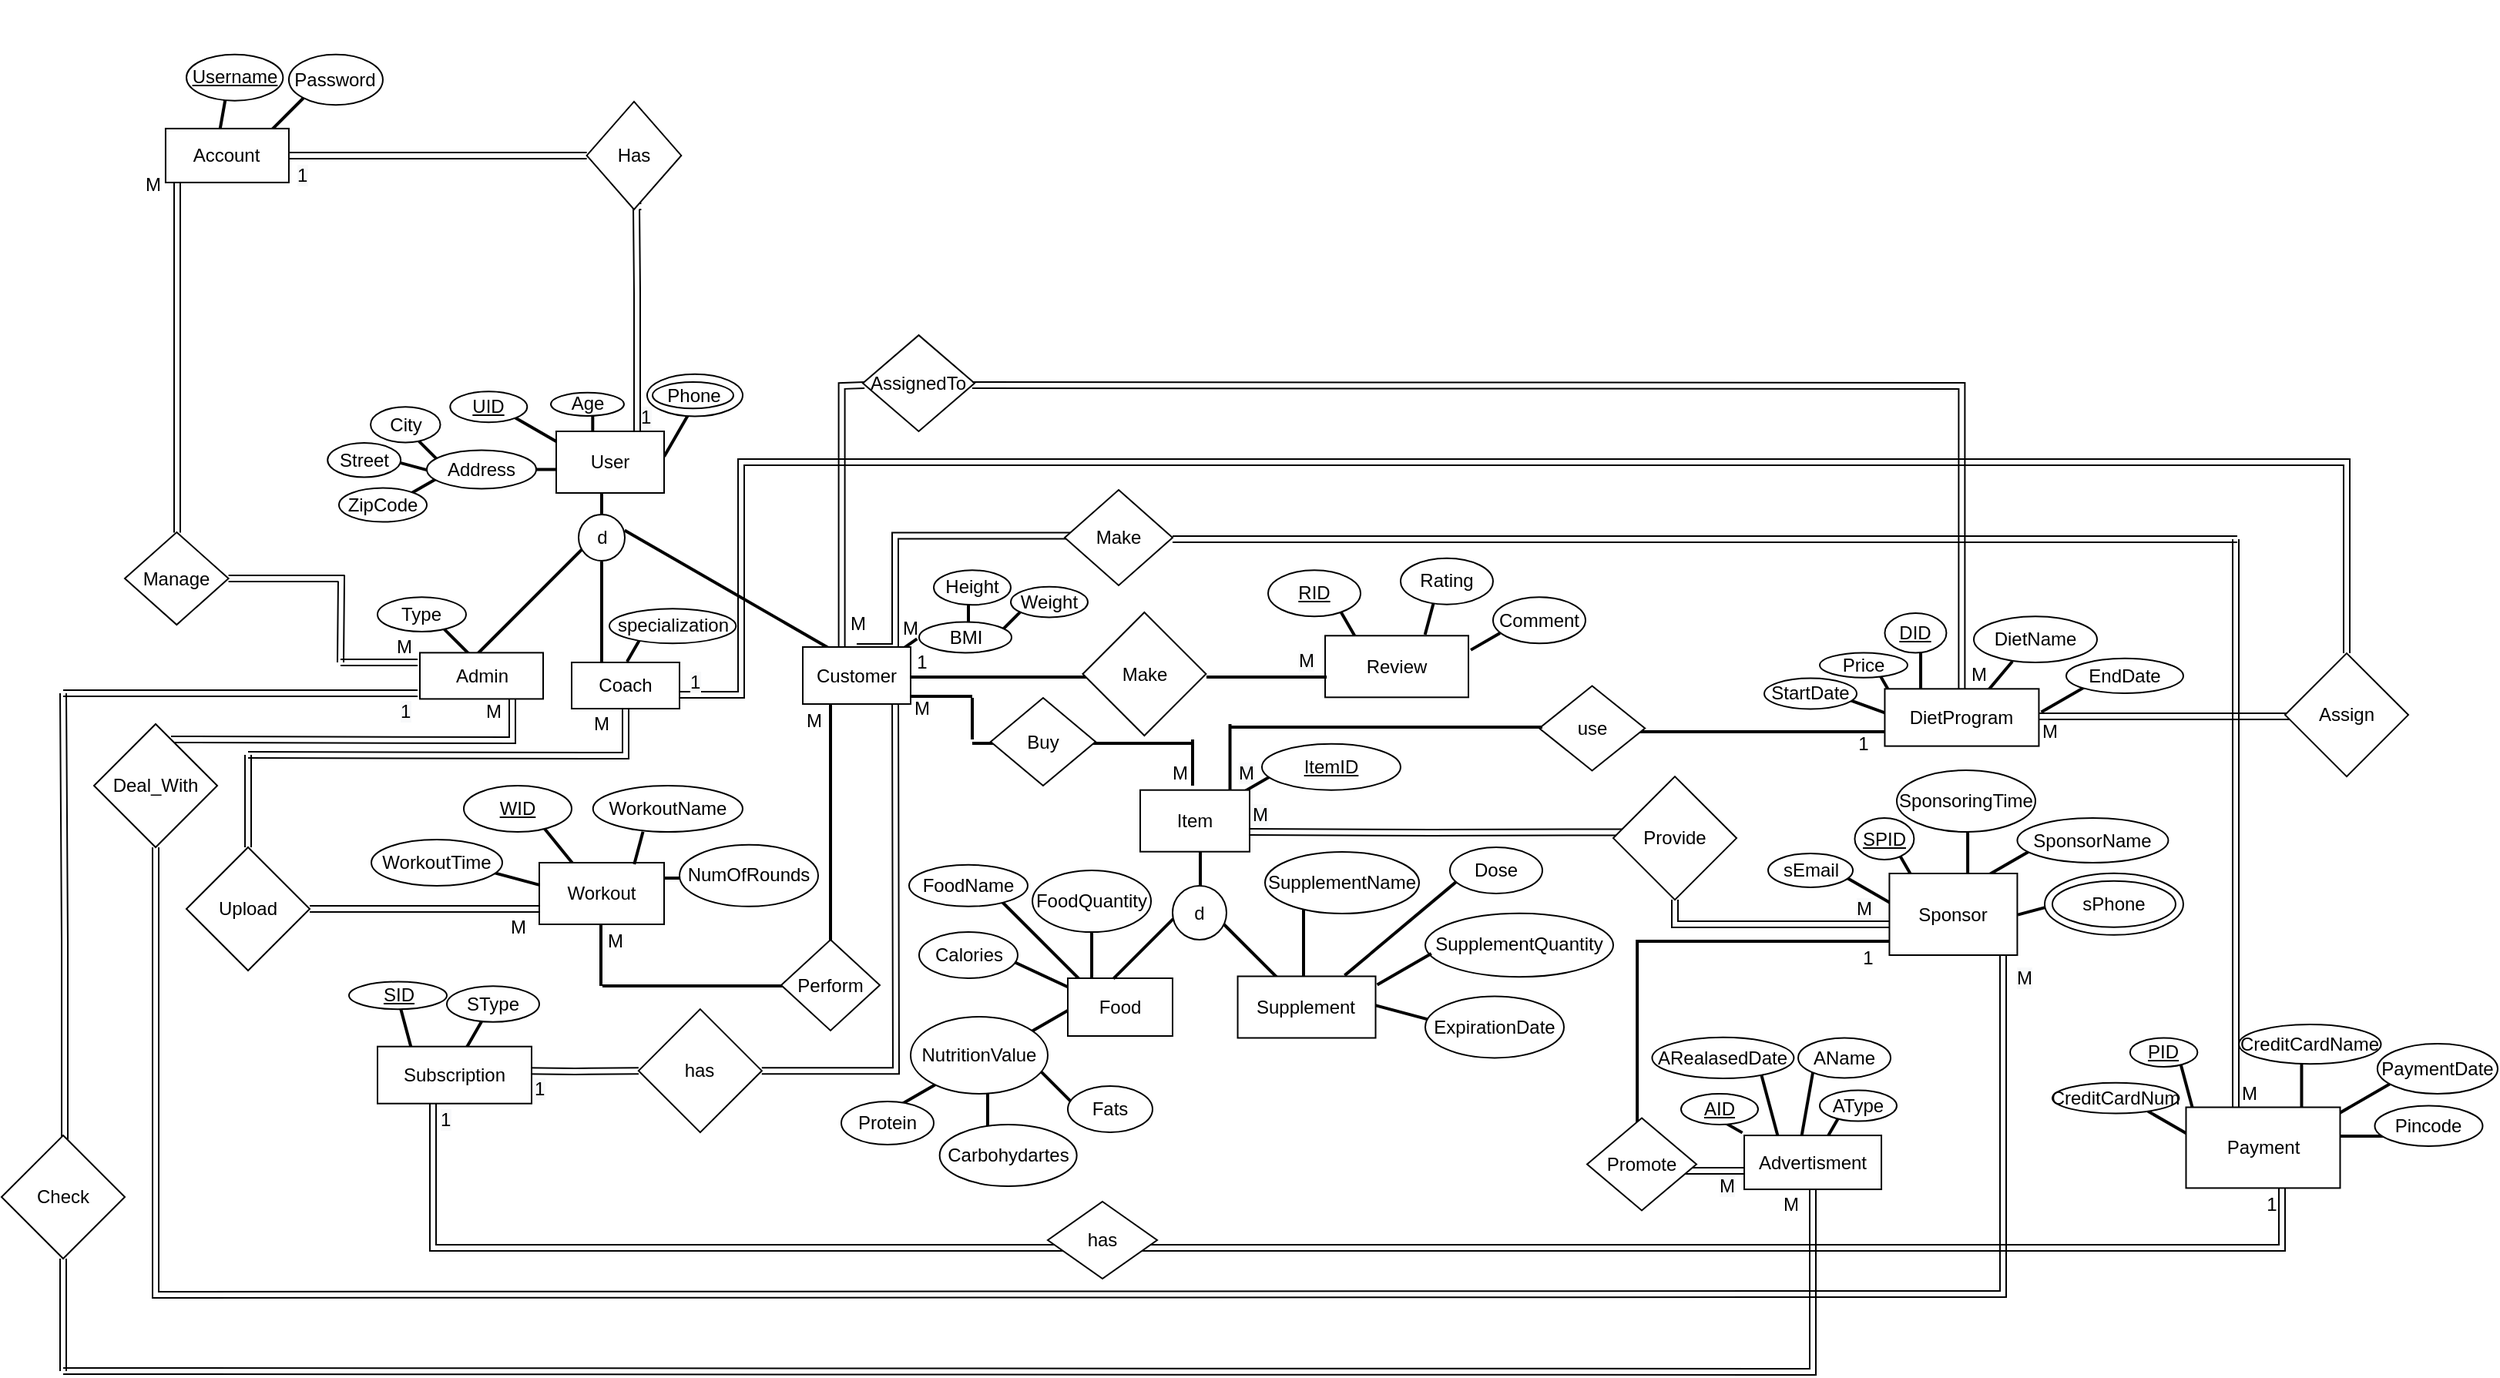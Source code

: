 <mxfile version="15.8.7" type="device"><diagram id="HHH1nXAlJy0EqL9_QW0O" name="Page-1"><mxGraphModel dx="1888" dy="1749" grid="1" gridSize="10" guides="1" tooltips="1" connect="1" arrows="1" fold="1" page="1" pageScale="1" pageWidth="850" pageHeight="1100" math="0" shadow="0"><root><mxCell id="0"/><mxCell id="1" parent="0"/><mxCell id="2gwdwhci-g0p-IXavyoo-43" value="" style="shape=link;html=1;rounded=0;edgeStyle=orthogonalEdgeStyle;exitX=0.75;exitY=0;exitDx=0;exitDy=0;entryX=0.577;entryY=0.972;entryDx=0;entryDy=0;entryPerimeter=0;" parent="1" source="-Pz1AA-NUgtSW6DGV9kg-1" target="-Pz1AA-NUgtSW6DGV9kg-51" edge="1"><mxGeometry width="100" relative="1" as="geometry"><mxPoint x="190" y="50" as="sourcePoint"/><mxPoint x="260" y="-20" as="targetPoint"/><Array as="points"><mxPoint x="192" y="-30"/><mxPoint x="192" y="-30"/></Array></mxGeometry></mxCell><mxCell id="-Pz1AA-NUgtSW6DGV9kg-17" value="" style="line;strokeWidth=2;direction=south;html=1;" parent="1" vertex="1"><mxGeometry x="158.66" y="42.52" width="10" height="20" as="geometry"/></mxCell><mxCell id="2gwdwhci-g0p-IXavyoo-29" value="" style="shape=link;html=1;rounded=0;edgeStyle=orthogonalEdgeStyle;entryX=0.938;entryY=0.564;entryDx=0;entryDy=0;entryPerimeter=0;" parent="1" target="-Pz1AA-NUgtSW6DGV9kg-29" edge="1"><mxGeometry width="100" relative="1" as="geometry"><mxPoint x="340" y="30" as="sourcePoint"/><mxPoint x="440" y="30" as="targetPoint"/></mxGeometry></mxCell><mxCell id="2gwdwhci-g0p-IXavyoo-26" value="" style="shape=link;html=1;rounded=0;edgeStyle=orthogonalEdgeStyle;exitX=0.5;exitY=0;exitDx=0;exitDy=0;" parent="1" source="-Pz1AA-NUgtSW6DGV9kg-4" edge="1"><mxGeometry width="100" relative="1" as="geometry"><mxPoint x="340" y="128" as="sourcePoint"/><mxPoint x="477.83" y="127.78" as="targetPoint"/><Array as="points"><mxPoint x="360" y="200"/><mxPoint x="360" y="128"/></Array></mxGeometry></mxCell><mxCell id="-Pz1AA-NUgtSW6DGV9kg-146" value="" style="line;strokeWidth=2;html=1;rotation=30;" parent="1" vertex="1"><mxGeometry x="1157.54" y="502.26" width="51.52" height="10" as="geometry"/></mxCell><mxCell id="2gwdwhci-g0p-IXavyoo-20" value="" style="line;strokeWidth=2;direction=south;html=1;rotation=45;" parent="1" vertex="1"><mxGeometry x="428.65" y="169.65" width="10.85" height="29.42" as="geometry"/></mxCell><mxCell id="2gwdwhci-g0p-IXavyoo-12" value="" style="shape=link;html=1;rounded=0;edgeStyle=orthogonalEdgeStyle;" parent="1" source="-Pz1AA-NUgtSW6DGV9kg-46" target="A48v01AreYTK45CPoAzu-6" edge="1"><mxGeometry width="100" relative="1" as="geometry"><mxPoint x="-90" y="-100" as="sourcePoint"/><mxPoint x="-120" y="130" as="targetPoint"/><Array as="points"><mxPoint x="-106" y="-20"/><mxPoint x="-106" y="-20"/></Array></mxGeometry></mxCell><mxCell id="A48v01AreYTK45CPoAzu-59" value="" style="shape=link;html=1;rounded=0;edgeStyle=orthogonalEdgeStyle;" parent="1" edge="1"><mxGeometry width="100" relative="1" as="geometry"><mxPoint x="870" y="540" as="sourcePoint"/><mxPoint x="920" y="540" as="targetPoint"/></mxGeometry></mxCell><mxCell id="A48v01AreYTK45CPoAzu-55" value="" style="line;strokeWidth=2;html=1;" parent="1" vertex="1"><mxGeometry x="842" y="386" width="168" height="10" as="geometry"/></mxCell><mxCell id="A48v01AreYTK45CPoAzu-54" value="" style="line;strokeWidth=2;direction=south;html=1;" parent="1" vertex="1"><mxGeometry x="836.57" y="390" width="10" height="126" as="geometry"/></mxCell><mxCell id="A48v01AreYTK45CPoAzu-48" value="" style="line;strokeWidth=2;html=1;rotation=-105;" parent="1" vertex="1"><mxGeometry x="897.98" y="492.46" width="58.89" height="10" as="geometry"/></mxCell><mxCell id="A48v01AreYTK45CPoAzu-41" value="" style="line;strokeWidth=2;html=1;rotation=-240;" parent="1" vertex="1"><mxGeometry x="946.02" y="507.03" width="45" height="10" as="geometry"/></mxCell><mxCell id="A48v01AreYTK45CPoAzu-38" value="" style="line;strokeWidth=2;html=1;rotation=-80;" parent="1" vertex="1"><mxGeometry x="930.16" y="492.22" width="43.34" height="10" as="geometry"/></mxCell><mxCell id="-Pz1AA-NUgtSW6DGV9kg-96" value="" style="line;strokeWidth=2;html=1;rotation=-30;" parent="1" vertex="1"><mxGeometry x="579.4" y="282" width="37.73" height="10" as="geometry"/></mxCell><mxCell id="-Pz1AA-NUgtSW6DGV9kg-184" value="" style="line;strokeWidth=2;direction=south;html=1;rotation=-60;" parent="1" vertex="1"><mxGeometry x="995.22" y="336.88" width="10" height="52" as="geometry"/></mxCell><mxCell id="-Pz1AA-NUgtSW6DGV9kg-183" value="" style="line;strokeWidth=2;html=1;rotation=-15;" parent="1" vertex="1"><mxGeometry x="1087.9" y="364.05" width="36.72" height="10" as="geometry"/></mxCell><mxCell id="-Pz1AA-NUgtSW6DGV9kg-178" value="" style="line;strokeWidth=2;html=1;rotation=-30;" parent="1" vertex="1"><mxGeometry x="1065.22" y="328.39" width="58.75" height="10" as="geometry"/></mxCell><mxCell id="-Pz1AA-NUgtSW6DGV9kg-177" value="" style="line;strokeWidth=2;html=1;rotation=-90;" parent="1" vertex="1"><mxGeometry x="1035.92" y="333.57" width="40.27" height="10" as="geometry"/></mxCell><mxCell id="-Pz1AA-NUgtSW6DGV9kg-169" value="" style="line;strokeWidth=2;direction=south;html=1;" parent="1" vertex="1"><mxGeometry x="572.27" y="250" width="10" height="46.57" as="geometry"/></mxCell><mxCell id="-Pz1AA-NUgtSW6DGV9kg-171" value="" style="line;strokeWidth=2;html=1;" parent="1" vertex="1"><mxGeometry x="842.23" y="250" width="160" height="10" as="geometry"/></mxCell><mxCell id="-Pz1AA-NUgtSW6DGV9kg-167" value="" style="line;strokeWidth=2;html=1;rotation=20;" parent="1" vertex="1"><mxGeometry x="954.02" y="232" width="65" height="10" as="geometry"/></mxCell><mxCell id="-Pz1AA-NUgtSW6DGV9kg-166" value="" style="line;strokeWidth=2;html=1;rotation=-30;" parent="1" vertex="1"><mxGeometry x="1100.55" y="225.24" width="48.2" height="10" as="geometry"/></mxCell><mxCell id="-Pz1AA-NUgtSW6DGV9kg-165" value="" style="line;strokeWidth=2;direction=south;html=1;rotation=40;" parent="1" vertex="1"><mxGeometry x="1058.45" y="204.99" width="29.29" height="37.17" as="geometry"/></mxCell><mxCell id="-Pz1AA-NUgtSW6DGV9kg-164" value="" style="line;strokeWidth=2;direction=south;html=1;" parent="1" vertex="1"><mxGeometry x="1020.52" y="187.16" width="10" height="40" as="geometry"/></mxCell><mxCell id="-Pz1AA-NUgtSW6DGV9kg-163" value="" style="line;strokeWidth=2;direction=south;html=1;rotation=-30;" parent="1" vertex="1"><mxGeometry x="996.97" y="209.21" width="10" height="28.19" as="geometry"/></mxCell><mxCell id="-Pz1AA-NUgtSW6DGV9kg-132" value="" style="shape=link;html=1;rounded=0;edgeStyle=orthogonalEdgeStyle;startArrow=none;" parent="1" source="-Pz1AA-NUgtSW6DGV9kg-133" edge="1"><mxGeometry width="100" relative="1" as="geometry"><mxPoint x="110" y="475" as="sourcePoint"/><mxPoint x="360" y="225" as="targetPoint"/></mxGeometry></mxCell><mxCell id="-Pz1AA-NUgtSW6DGV9kg-131" value="" style="line;strokeWidth=2;direction=south;html=1;rotation=30;" parent="1" vertex="1"><mxGeometry x="79" y="439.55" width="10" height="33.3" as="geometry"/></mxCell><mxCell id="-Pz1AA-NUgtSW6DGV9kg-130" value="" style="line;strokeWidth=2;direction=south;html=1;rotation=-15;" parent="1" vertex="1"><mxGeometry x="37.45" y="427.67" width="10" height="39.45" as="geometry"/></mxCell><mxCell id="-Pz1AA-NUgtSW6DGV9kg-34" value="" style="line;strokeWidth=2;direction=south;html=1;rotation=-45;" parent="1" vertex="1"><mxGeometry x="70" y="172.35" width="10" height="47.5" as="geometry"/></mxCell><mxCell id="-Pz1AA-NUgtSW6DGV9kg-25" value="" style="line;strokeWidth=2;direction=south;html=1;rotation=105;" parent="1" vertex="1"><mxGeometry x="47.45" y="64.11" width="10" height="40" as="geometry"/></mxCell><mxCell id="-Pz1AA-NUgtSW6DGV9kg-119" value="" style="line;strokeWidth=2;html=1;rotation=90;" parent="1" vertex="1"><mxGeometry x="460.47" y="400" width="54.11" height="10" as="geometry"/></mxCell><mxCell id="-Pz1AA-NUgtSW6DGV9kg-117" value="" style="line;strokeWidth=2;html=1;rotation=25;" parent="1" vertex="1"><mxGeometry x="430.85" y="407.27" width="46.18" height="10" as="geometry"/></mxCell><mxCell id="-Pz1AA-NUgtSW6DGV9kg-116" value="" style="line;strokeWidth=2;html=1;rotation=45;" parent="1" vertex="1"><mxGeometry x="412.49" y="386.07" width="85" height="10" as="geometry"/></mxCell><mxCell id="-Pz1AA-NUgtSW6DGV9kg-115" value="" style="line;strokeWidth=2;direction=south;html=1;rotation=-45;" parent="1" vertex="1"><mxGeometry x="459.39" y="470.64" width="10" height="29.48" as="geometry"/></mxCell><mxCell id="-Pz1AA-NUgtSW6DGV9kg-114" value="" style="line;strokeWidth=2;direction=south;html=1;" parent="1" vertex="1"><mxGeometry x="415" y="480" width="10" height="40" as="geometry"/></mxCell><mxCell id="-Pz1AA-NUgtSW6DGV9kg-112" value="" style="line;strokeWidth=2;html=1;rotation=-30;" parent="1" vertex="1"><mxGeometry x="342.77" y="487.78" width="56.25" height="10" as="geometry"/></mxCell><mxCell id="-Pz1AA-NUgtSW6DGV9kg-111" value="" style="line;strokeWidth=2;html=1;rotation=-30;" parent="1" vertex="1"><mxGeometry x="441.96" y="436.7" width="40" height="10" as="geometry"/></mxCell><mxCell id="-Pz1AA-NUgtSW6DGV9kg-104" value="" style="line;strokeWidth=2;html=1;rotation=15;" parent="1" vertex="1"><mxGeometry x="653.75" y="430.55" width="57.99" height="10" as="geometry"/></mxCell><mxCell id="-Pz1AA-NUgtSW6DGV9kg-102" value="" style="line;strokeWidth=2;html=1;rotation=-40;" parent="1" vertex="1"><mxGeometry x="640.28" y="376.88" width="97.4" height="10" as="geometry"/></mxCell><mxCell id="-Pz1AA-NUgtSW6DGV9kg-101" value="" style="line;strokeWidth=2;direction=south;html=1;" parent="1" vertex="1"><mxGeometry x="620" y="367" width="10" height="53" as="geometry"/></mxCell><mxCell id="-Pz1AA-NUgtSW6DGV9kg-94" value="" style="line;strokeWidth=2;direction=south;html=1;rotation=-45;" parent="1" vertex="1"><mxGeometry x="585" y="366.7" width="10" height="60" as="geometry"/></mxCell><mxCell id="-Pz1AA-NUgtSW6DGV9kg-92" value="" style="line;strokeWidth=2;direction=south;html=1;" parent="1" vertex="1"><mxGeometry x="553" y="333" width="10" height="27" as="geometry"/></mxCell><mxCell id="-Pz1AA-NUgtSW6DGV9kg-86" value="" style="line;strokeWidth=2;direction=south;html=1;" parent="1" vertex="1"><mxGeometry x="313" y="237.01" width="10" height="160" as="geometry"/></mxCell><mxCell id="-Pz1AA-NUgtSW6DGV9kg-79" value="" style="shape=link;html=1;rounded=0;edgeStyle=orthogonalEdgeStyle;exitX=1;exitY=0.5;exitDx=0;exitDy=0;" parent="1" source="-Pz1AA-NUgtSW6DGV9kg-78" edge="1"><mxGeometry width="100" relative="1" as="geometry"><mxPoint x="31.17" y="370" as="sourcePoint"/><mxPoint x="131.17" y="370" as="targetPoint"/></mxGeometry></mxCell><mxCell id="-Pz1AA-NUgtSW6DGV9kg-76" value="" style="line;strokeWidth=2;html=1;rotation=-129;" parent="1" vertex="1"><mxGeometry x="121.15" y="322.85" width="38.66" height="10" as="geometry"/></mxCell><mxCell id="-Pz1AA-NUgtSW6DGV9kg-75" value="" style="line;strokeWidth=2;direction=west;html=1;rotation=-165;" parent="1" vertex="1"><mxGeometry x="92.52" y="345" width="40" height="10" as="geometry"/></mxCell><mxCell id="-Pz1AA-NUgtSW6DGV9kg-64" value="" style="line;strokeWidth=2;direction=south;html=1;rotation=90;" parent="1" vertex="1"><mxGeometry x="419.75" y="159.75" width="10" height="119.5" as="geometry"/></mxCell><mxCell id="-Pz1AA-NUgtSW6DGV9kg-61" value="" style="line;strokeWidth=2;direction=south;html=1;rotation=15;" parent="1" vertex="1"><mxGeometry x="704.02" y="152.65" width="10" height="40" as="geometry"/></mxCell><mxCell id="-Pz1AA-NUgtSW6DGV9kg-60" value="" style="line;strokeWidth=2;direction=south;html=1;rotation=-30;" parent="1" vertex="1"><mxGeometry x="652.01" y="169.65" width="10" height="42" as="geometry"/></mxCell><mxCell id="-Pz1AA-NUgtSW6DGV9kg-50" value="" style="line;strokeWidth=2;html=1;rotation=-80;" parent="1" vertex="1"><mxGeometry x="-100" y="-171.89" width="50" height="35.35" as="geometry"/></mxCell><mxCell id="-Pz1AA-NUgtSW6DGV9kg-48" value="" style="line;strokeWidth=2;html=1;rotation=-45;" parent="1" vertex="1"><mxGeometry x="-58.83" y="-226.79" width="43.36" height="167" as="geometry"/></mxCell><mxCell id="-Pz1AA-NUgtSW6DGV9kg-41" value="" style="line;strokeWidth=2;direction=south;html=1;rotation=0;" parent="1" vertex="1"><mxGeometry x="402.5" y="156.11" width="10" height="29.42" as="geometry"/></mxCell><mxCell id="-Pz1AA-NUgtSW6DGV9kg-40" value="" style="line;strokeWidth=2;direction=south;html=1;rotation=55;" parent="1" vertex="1"><mxGeometry x="360.29" y="190.04" width="10" height="21.65" as="geometry"/></mxCell><mxCell id="-Pz1AA-NUgtSW6DGV9kg-38" value="" style="line;strokeWidth=2;html=1;rotation=-60;" parent="1" vertex="1"><mxGeometry x="178.46" y="191.46" width="30" height="10" as="geometry"/></mxCell><mxCell id="-Pz1AA-NUgtSW6DGV9kg-23" value="" style="line;strokeWidth=2;html=1;rotation=-45;" parent="1" vertex="1"><mxGeometry x="72.47" y="165.09" width="101.53" height="10" as="geometry"/></mxCell><mxCell id="-Pz1AA-NUgtSW6DGV9kg-29" value="" style="line;strokeWidth=2;direction=south;html=1;rotation=-60;" parent="1" vertex="1"><mxGeometry x="254.67" y="80.73" width="10" height="173.88" as="geometry"/></mxCell><mxCell id="-Pz1AA-NUgtSW6DGV9kg-28" value="" style="line;strokeWidth=2;direction=south;html=1;" parent="1" vertex="1"><mxGeometry x="164.5" y="144.5" width="10" height="85.5" as="geometry"/></mxCell><mxCell id="-Pz1AA-NUgtSW6DGV9kg-27" value="" style="line;strokeWidth=2;html=1;rotation=-60;" parent="1" vertex="1"><mxGeometry x="200" y="54.11" width="40" height="10" as="geometry"/></mxCell><mxCell id="-Pz1AA-NUgtSW6DGV9kg-26" value="" style="line;strokeWidth=2;html=1;rotation=-30;" parent="1" vertex="1"><mxGeometry x="40.82" y="90" width="28.18" height="10" as="geometry"/></mxCell><mxCell id="-Pz1AA-NUgtSW6DGV9kg-24" value="" style="line;strokeWidth=2;html=1;rotation=45;" parent="1" vertex="1"><mxGeometry x="37.45" y="67.56" width="39.19" height="10" as="geometry"/></mxCell><mxCell id="-Pz1AA-NUgtSW6DGV9kg-20" value="" style="line;strokeWidth=2;direction=south;html=1;" parent="1" vertex="1"><mxGeometry x="164.5" y="87.78" width="10" height="40" as="geometry"/></mxCell><mxCell id="-Pz1AA-NUgtSW6DGV9kg-18" value="" style="line;strokeWidth=2;direction=south;html=1;rotation=90;" parent="1" vertex="1"><mxGeometry x="132.52" y="61.88" width="10" height="45.68" as="geometry"/></mxCell><mxCell id="-Pz1AA-NUgtSW6DGV9kg-8" value="" style="ellipse;whiteSpace=wrap;html=1;" parent="1" vertex="1"><mxGeometry x="199" y="22.92" width="62" height="27.32" as="geometry"/></mxCell><mxCell id="-Pz1AA-NUgtSW6DGV9kg-2" value="Admin" style="rounded=0;whiteSpace=wrap;html=1;" parent="1" vertex="1"><mxGeometry x="51.5" y="203.7" width="80" height="30" as="geometry"/></mxCell><mxCell id="-Pz1AA-NUgtSW6DGV9kg-4" value="Customer" style="rounded=0;whiteSpace=wrap;html=1;" parent="1" vertex="1"><mxGeometry x="300" y="200" width="70" height="37.01" as="geometry"/></mxCell><mxCell id="-Pz1AA-NUgtSW6DGV9kg-7" value="Phone" style="ellipse;whiteSpace=wrap;html=1;" parent="1" vertex="1"><mxGeometry x="202.5" y="28.04" width="52.5" height="17.08" as="geometry"/></mxCell><mxCell id="-Pz1AA-NUgtSW6DGV9kg-10" value="Address" style="ellipse;whiteSpace=wrap;html=1;" parent="1" vertex="1"><mxGeometry x="56" y="72.22" width="71" height="25" as="geometry"/></mxCell><mxCell id="-Pz1AA-NUgtSW6DGV9kg-11" value="City" style="ellipse;whiteSpace=wrap;html=1;" parent="1" vertex="1"><mxGeometry x="19.52" y="44.08" width="45.26" height="23.12" as="geometry"/></mxCell><mxCell id="-Pz1AA-NUgtSW6DGV9kg-13" value="ZipCode" style="ellipse;whiteSpace=wrap;html=1;" parent="1" vertex="1"><mxGeometry x="-1" y="96.78" width="57" height="22" as="geometry"/></mxCell><mxCell id="-Pz1AA-NUgtSW6DGV9kg-16" value="" style="line;strokeWidth=2;html=1;rotation=30;" parent="1" vertex="1"><mxGeometry x="98.66" y="55" width="60" height="10" as="geometry"/></mxCell><mxCell id="-Pz1AA-NUgtSW6DGV9kg-5" value="&lt;u&gt;UID&lt;/u&gt;" style="ellipse;whiteSpace=wrap;html=1;" parent="1" vertex="1"><mxGeometry x="71.15" y="34.11" width="50" height="20" as="geometry"/></mxCell><mxCell id="-Pz1AA-NUgtSW6DGV9kg-1" value="User" style="rounded=0;whiteSpace=wrap;html=1;" parent="1" vertex="1"><mxGeometry x="140" y="60" width="70" height="40" as="geometry"/></mxCell><mxCell id="-Pz1AA-NUgtSW6DGV9kg-6" value="Age" style="ellipse;whiteSpace=wrap;html=1;" parent="1" vertex="1"><mxGeometry x="136.5" y="34.84" width="47.48" height="15.16" as="geometry"/></mxCell><mxCell id="-Pz1AA-NUgtSW6DGV9kg-22" value="d" style="ellipse;whiteSpace=wrap;html=1;aspect=fixed;" parent="1" vertex="1"><mxGeometry x="154.5" y="114" width="30" height="30" as="geometry"/></mxCell><mxCell id="-Pz1AA-NUgtSW6DGV9kg-12" value="Street" style="ellipse;whiteSpace=wrap;html=1;" parent="1" vertex="1"><mxGeometry x="-8.39" y="67.56" width="47.48" height="22.2" as="geometry"/></mxCell><mxCell id="-Pz1AA-NUgtSW6DGV9kg-31" value="Type" style="ellipse;whiteSpace=wrap;html=1;" parent="1" vertex="1"><mxGeometry x="24" y="167.65" width="57.48" height="22.35" as="geometry"/></mxCell><mxCell id="-Pz1AA-NUgtSW6DGV9kg-35" value="specialization" style="ellipse;whiteSpace=wrap;html=1;" parent="1" vertex="1"><mxGeometry x="174.5" y="175.09" width="82.14" height="22.5" as="geometry"/></mxCell><mxCell id="-Pz1AA-NUgtSW6DGV9kg-39" value="BMI" style="ellipse;whiteSpace=wrap;html=1;" parent="1" vertex="1"><mxGeometry x="375.5" y="183.7" width="60" height="20" as="geometry"/></mxCell><mxCell id="-Pz1AA-NUgtSW6DGV9kg-42" value="Height" style="ellipse;whiteSpace=wrap;html=1;" parent="1" vertex="1"><mxGeometry x="385" y="150.15" width="50" height="22.5" as="geometry"/></mxCell><mxCell id="-Pz1AA-NUgtSW6DGV9kg-43" value="Weight" style="ellipse;whiteSpace=wrap;html=1;" parent="1" vertex="1"><mxGeometry x="435" y="160.93" width="50" height="19.78" as="geometry"/></mxCell><mxCell id="-Pz1AA-NUgtSW6DGV9kg-47" value="&lt;u&gt;Username&lt;/u&gt;" style="ellipse;whiteSpace=wrap;html=1;" parent="1" vertex="1"><mxGeometry x="-100" y="-184.65" width="62.68" height="30" as="geometry"/></mxCell><mxCell id="-Pz1AA-NUgtSW6DGV9kg-49" value="Password" style="ellipse;whiteSpace=wrap;html=1;" parent="1" vertex="1"><mxGeometry x="-33.53" y="-184.65" width="61" height="32.77" as="geometry"/></mxCell><mxCell id="-Pz1AA-NUgtSW6DGV9kg-55" value="Review" style="rounded=0;whiteSpace=wrap;html=1;" parent="1" vertex="1"><mxGeometry x="639.02" y="192.65" width="92.99" height="40" as="geometry"/></mxCell><mxCell id="-Pz1AA-NUgtSW6DGV9kg-56" value="&lt;u&gt;RID&lt;/u&gt;" style="ellipse;whiteSpace=wrap;html=1;" parent="1" vertex="1"><mxGeometry x="602.01" y="150.15" width="60" height="30" as="geometry"/></mxCell><mxCell id="-Pz1AA-NUgtSW6DGV9kg-57" value="Rating" style="ellipse;whiteSpace=wrap;html=1;" parent="1" vertex="1"><mxGeometry x="687.99" y="142.35" width="60" height="30" as="geometry"/></mxCell><mxCell id="-Pz1AA-NUgtSW6DGV9kg-58" value="Comment" style="ellipse;whiteSpace=wrap;html=1;" parent="1" vertex="1"><mxGeometry x="747.99" y="167.65" width="60" height="30" as="geometry"/></mxCell><mxCell id="-Pz1AA-NUgtSW6DGV9kg-62" value="" style="line;strokeWidth=2;direction=south;html=1;rotation=60;" parent="1" vertex="1"><mxGeometry x="737.99" y="185.53" width="10" height="21.87" as="geometry"/></mxCell><mxCell id="-Pz1AA-NUgtSW6DGV9kg-63" value="Make" style="rhombus;whiteSpace=wrap;html=1;" parent="1" vertex="1"><mxGeometry x="481.71" y="177.5" width="80" height="80" as="geometry"/></mxCell><mxCell id="-Pz1AA-NUgtSW6DGV9kg-67" value="" style="line;strokeWidth=2;html=1;" parent="1" vertex="1"><mxGeometry x="562" y="214.5" width="78" height="10" as="geometry"/></mxCell><mxCell id="-Pz1AA-NUgtSW6DGV9kg-68" value="Workout" style="rounded=0;whiteSpace=wrap;html=1;" parent="1" vertex="1"><mxGeometry x="129" y="340" width="81" height="40" as="geometry"/></mxCell><mxCell id="-Pz1AA-NUgtSW6DGV9kg-69" value="&lt;u&gt;WID&lt;/u&gt;" style="ellipse;whiteSpace=wrap;html=1;" parent="1" vertex="1"><mxGeometry x="80" y="290" width="70" height="30" as="geometry"/></mxCell><mxCell id="-Pz1AA-NUgtSW6DGV9kg-70" value="WorkoutName" style="ellipse;whiteSpace=wrap;html=1;" parent="1" vertex="1"><mxGeometry x="163.86" y="290" width="97.14" height="30" as="geometry"/></mxCell><mxCell id="-Pz1AA-NUgtSW6DGV9kg-71" value="NumOfRounds" style="ellipse;whiteSpace=wrap;html=1;" parent="1" vertex="1"><mxGeometry x="220" y="328.39" width="90" height="40" as="geometry"/></mxCell><mxCell id="-Pz1AA-NUgtSW6DGV9kg-72" value="WorkoutTime" style="ellipse;whiteSpace=wrap;html=1;" parent="1" vertex="1"><mxGeometry x="20" y="325" width="85" height="30" as="geometry"/></mxCell><mxCell id="-Pz1AA-NUgtSW6DGV9kg-73" value="" style="line;strokeWidth=2;direction=south;html=1;rotation=15;" parent="1" vertex="1"><mxGeometry x="188.46" y="319.52" width="10" height="21.87" as="geometry"/></mxCell><mxCell id="-Pz1AA-NUgtSW6DGV9kg-74" value="" style="line;strokeWidth=2;html=1;" parent="1" vertex="1"><mxGeometry x="210" y="345" width="10" height="10" as="geometry"/></mxCell><mxCell id="-Pz1AA-NUgtSW6DGV9kg-77" value="Item" style="rounded=0;whiteSpace=wrap;html=1;" parent="1" vertex="1"><mxGeometry x="519.01" y="292.85" width="70.99" height="40" as="geometry"/></mxCell><mxCell id="-Pz1AA-NUgtSW6DGV9kg-78" value="Upload" style="rhombus;whiteSpace=wrap;html=1;" parent="1" vertex="1"><mxGeometry x="-100" y="330" width="80" height="80" as="geometry"/></mxCell><mxCell id="-Pz1AA-NUgtSW6DGV9kg-83" value="" style="shape=link;html=1;rounded=0;edgeStyle=orthogonalEdgeStyle;entryX=0.5;entryY=1;entryDx=0;entryDy=0;" parent="1" target="-Pz1AA-NUgtSW6DGV9kg-3" edge="1"><mxGeometry width="100" relative="1" as="geometry"><mxPoint x="-60" y="270" as="sourcePoint"/><mxPoint y="270" as="targetPoint"/></mxGeometry></mxCell><mxCell id="-Pz1AA-NUgtSW6DGV9kg-84" value="" style="shape=link;html=1;rounded=0;edgeStyle=orthogonalEdgeStyle;exitX=0.5;exitY=0;exitDx=0;exitDy=0;" parent="1" source="-Pz1AA-NUgtSW6DGV9kg-78" edge="1"><mxGeometry width="100" relative="1" as="geometry"><mxPoint x="-180" y="260" as="sourcePoint"/><mxPoint x="-60" y="270" as="targetPoint"/></mxGeometry></mxCell><mxCell id="-Pz1AA-NUgtSW6DGV9kg-87" value="" style="line;strokeWidth=2;html=1;" parent="1" vertex="1"><mxGeometry x="170" y="415" width="145" height="10" as="geometry"/></mxCell><mxCell id="-Pz1AA-NUgtSW6DGV9kg-88" value="" style="line;strokeWidth=2;direction=south;html=1;" parent="1" vertex="1"><mxGeometry x="164" y="380" width="10" height="40" as="geometry"/></mxCell><mxCell id="-Pz1AA-NUgtSW6DGV9kg-89" value="Food" style="rounded=0;whiteSpace=wrap;html=1;" parent="1" vertex="1"><mxGeometry x="472" y="415" width="68" height="37.5" as="geometry"/></mxCell><mxCell id="-Pz1AA-NUgtSW6DGV9kg-90" value="Supplement" style="rounded=0;whiteSpace=wrap;html=1;" parent="1" vertex="1"><mxGeometry x="582.27" y="413.75" width="89.49" height="40" as="geometry"/></mxCell><mxCell id="-Pz1AA-NUgtSW6DGV9kg-91" value="d" style="ellipse;whiteSpace=wrap;html=1;aspect=fixed;" parent="1" vertex="1"><mxGeometry x="540" y="355" width="35" height="35" as="geometry"/></mxCell><mxCell id="-Pz1AA-NUgtSW6DGV9kg-93" value="" style="line;strokeWidth=2;direction=south;html=1;rotation=45;" parent="1" vertex="1"><mxGeometry x="516.02" y="368.35" width="10" height="55" as="geometry"/></mxCell><mxCell id="-Pz1AA-NUgtSW6DGV9kg-95" value="&lt;u&gt;ItemID&lt;/u&gt;" style="ellipse;whiteSpace=wrap;html=1;" parent="1" vertex="1"><mxGeometry x="597.99" y="262.85" width="90" height="30" as="geometry"/></mxCell><mxCell id="-Pz1AA-NUgtSW6DGV9kg-97" value="SupplementName" style="ellipse;whiteSpace=wrap;html=1;" parent="1" vertex="1"><mxGeometry x="600" y="333" width="100" height="40" as="geometry"/></mxCell><mxCell id="-Pz1AA-NUgtSW6DGV9kg-98" value="SupplementQuantity" style="ellipse;whiteSpace=wrap;html=1;" parent="1" vertex="1"><mxGeometry x="704" y="372.87" width="122.01" height="41.25" as="geometry"/></mxCell><mxCell id="-Pz1AA-NUgtSW6DGV9kg-99" value="ExpirationDate" style="ellipse;whiteSpace=wrap;html=1;" parent="1" vertex="1"><mxGeometry x="704" y="426.7" width="90" height="40" as="geometry"/></mxCell><mxCell id="-Pz1AA-NUgtSW6DGV9kg-100" value="Dose" style="ellipse;whiteSpace=wrap;html=1;" parent="1" vertex="1"><mxGeometry x="720" y="330" width="60" height="30" as="geometry"/></mxCell><mxCell id="-Pz1AA-NUgtSW6DGV9kg-103" value="" style="line;strokeWidth=2;html=1;rotation=-30;" parent="1" vertex="1"><mxGeometry x="670.09" y="404.12" width="40.54" height="10" as="geometry"/></mxCell><mxCell id="-Pz1AA-NUgtSW6DGV9kg-105" value="Calories" style="ellipse;whiteSpace=wrap;html=1;" parent="1" vertex="1"><mxGeometry x="375.5" y="385" width="64" height="30" as="geometry"/></mxCell><mxCell id="-Pz1AA-NUgtSW6DGV9kg-106" value="FoodName" style="ellipse;whiteSpace=wrap;html=1;" parent="1" vertex="1"><mxGeometry x="369" y="341.39" width="77" height="27" as="geometry"/></mxCell><mxCell id="-Pz1AA-NUgtSW6DGV9kg-107" value="Protein" style="ellipse;whiteSpace=wrap;html=1;" parent="1" vertex="1"><mxGeometry x="325" y="495" width="60" height="28" as="geometry"/></mxCell><mxCell id="-Pz1AA-NUgtSW6DGV9kg-108" value="Carbohydartes" style="ellipse;whiteSpace=wrap;html=1;" parent="1" vertex="1"><mxGeometry x="388.83" y="510" width="89" height="40" as="geometry"/></mxCell><mxCell id="-Pz1AA-NUgtSW6DGV9kg-109" value="Fats" style="ellipse;whiteSpace=wrap;html=1;" parent="1" vertex="1"><mxGeometry x="472" y="485" width="55" height="30" as="geometry"/></mxCell><mxCell id="-Pz1AA-NUgtSW6DGV9kg-110" value="NutritionValue" style="ellipse;whiteSpace=wrap;html=1;" parent="1" vertex="1"><mxGeometry x="370" y="440" width="89" height="50" as="geometry"/></mxCell><mxCell id="-Pz1AA-NUgtSW6DGV9kg-118" value="FoodQuantity" style="ellipse;whiteSpace=wrap;html=1;" parent="1" vertex="1"><mxGeometry x="449.03" y="345" width="76.99" height="40" as="geometry"/></mxCell><mxCell id="-Pz1AA-NUgtSW6DGV9kg-121" value="" style="line;strokeWidth=2;html=1;" parent="1" vertex="1"><mxGeometry x="410" y="257.5" width="143" height="10" as="geometry"/></mxCell><mxCell id="-Pz1AA-NUgtSW6DGV9kg-122" value="" style="line;strokeWidth=2;direction=south;html=1;" parent="1" vertex="1"><mxGeometry x="548" y="260" width="10" height="30" as="geometry"/></mxCell><mxCell id="-Pz1AA-NUgtSW6DGV9kg-123" value="" style="line;strokeWidth=2;html=1;" parent="1" vertex="1"><mxGeometry x="370" y="227" width="40" height="10" as="geometry"/></mxCell><mxCell id="-Pz1AA-NUgtSW6DGV9kg-124" value="" style="line;strokeWidth=2;direction=south;html=1;" parent="1" vertex="1"><mxGeometry x="405" y="233" width="10" height="27" as="geometry"/></mxCell><mxCell id="-Pz1AA-NUgtSW6DGV9kg-125" value="Buy" style="rhombus;whiteSpace=wrap;html=1;" parent="1" vertex="1"><mxGeometry x="421.96" y="233" width="68.04" height="57" as="geometry"/></mxCell><mxCell id="-Pz1AA-NUgtSW6DGV9kg-128" value="&lt;u&gt;SID&lt;/u&gt;" style="ellipse;whiteSpace=wrap;html=1;" parent="1" vertex="1"><mxGeometry x="5.5" y="417.27" width="63.5" height="17.8" as="geometry"/></mxCell><mxCell id="-Pz1AA-NUgtSW6DGV9kg-129" value="SType" style="ellipse;whiteSpace=wrap;html=1;" parent="1" vertex="1"><mxGeometry x="69" y="420.12" width="60" height="23.3" as="geometry"/></mxCell><mxCell id="-Pz1AA-NUgtSW6DGV9kg-85" value="Perform" style="rhombus;whiteSpace=wrap;html=1;" parent="1" vertex="1"><mxGeometry x="286" y="390" width="64" height="59" as="geometry"/></mxCell><mxCell id="-Pz1AA-NUgtSW6DGV9kg-133" value="has" style="rhombus;whiteSpace=wrap;html=1;" parent="1" vertex="1"><mxGeometry x="193.43" y="435.07" width="80" height="80" as="geometry"/></mxCell><mxCell id="-Pz1AA-NUgtSW6DGV9kg-134" value="" style="shape=link;html=1;rounded=0;edgeStyle=orthogonalEdgeStyle;endArrow=none;" parent="1" target="-Pz1AA-NUgtSW6DGV9kg-133" edge="1"><mxGeometry width="100" relative="1" as="geometry"><mxPoint x="110" y="475" as="sourcePoint"/><mxPoint x="360" y="225" as="targetPoint"/></mxGeometry></mxCell><mxCell id="-Pz1AA-NUgtSW6DGV9kg-147" value="" style="shape=link;html=1;rounded=0;edgeStyle=orthogonalEdgeStyle;" parent="1" edge="1"><mxGeometry width="100" relative="1" as="geometry"><mxPoint x="60" y="495" as="sourcePoint"/><mxPoint x="1260" y="570" as="targetPoint"/><Array as="points"><mxPoint x="60" y="590"/></Array></mxGeometry></mxCell><mxCell id="-Pz1AA-NUgtSW6DGV9kg-152" value="" style="shape=link;html=1;rounded=0;edgeStyle=orthogonalEdgeStyle;exitX=1;exitY=0.75;exitDx=0;exitDy=0;" parent="1" source="-Pz1AA-NUgtSW6DGV9kg-135" edge="1"><mxGeometry width="100" relative="1" as="geometry"><mxPoint x="1220" y="123.84" as="sourcePoint"/><mxPoint x="1260" y="575.44" as="targetPoint"/><Array as="points"><mxPoint x="1260" y="538"/></Array></mxGeometry></mxCell><mxCell id="-Pz1AA-NUgtSW6DGV9kg-144" value="" style="line;strokeWidth=2;direction=south;html=1;rotation=90;" parent="1" vertex="1"><mxGeometry x="1310.24" y="499.98" width="10" height="35" as="geometry"/></mxCell><mxCell id="-Pz1AA-NUgtSW6DGV9kg-143" value="" style="line;strokeWidth=2;direction=south;html=1;rotation=60;" parent="1" vertex="1"><mxGeometry x="1308.69" y="463.95" width="13.24" height="56.39" as="geometry"/></mxCell><mxCell id="-Pz1AA-NUgtSW6DGV9kg-142" value="" style="line;strokeWidth=2;direction=south;html=1;rotation=-15;" parent="1" vertex="1"><mxGeometry x="1195.98" y="467.48" width="5.53" height="40" as="geometry"/></mxCell><mxCell id="-Pz1AA-NUgtSW6DGV9kg-141" value="" style="line;strokeWidth=2;direction=south;html=1;" parent="1" vertex="1"><mxGeometry x="1267.74" y="452.48" width="10" height="55" as="geometry"/></mxCell><mxCell id="-Pz1AA-NUgtSW6DGV9kg-136" value="&lt;u&gt;PID&lt;/u&gt;" style="ellipse;whiteSpace=wrap;html=1;" parent="1" vertex="1"><mxGeometry x="1161.41" y="453.75" width="43.78" height="18.75" as="geometry"/></mxCell><mxCell id="-Pz1AA-NUgtSW6DGV9kg-137" value="PaymentDate" style="ellipse;whiteSpace=wrap;html=1;" parent="1" vertex="1"><mxGeometry x="1321.93" y="457.48" width="78.07" height="32.52" as="geometry"/></mxCell><mxCell id="-Pz1AA-NUgtSW6DGV9kg-138" value="Pincode" style="ellipse;whiteSpace=wrap;html=1;" parent="1" vertex="1"><mxGeometry x="1320.24" y="497.78" width="70" height="26.16" as="geometry"/></mxCell><mxCell id="-Pz1AA-NUgtSW6DGV9kg-139" value="CreditCardName" style="ellipse;whiteSpace=wrap;html=1;" parent="1" vertex="1"><mxGeometry x="1232" y="445" width="92.26" height="25.64" as="geometry"/></mxCell><mxCell id="-Pz1AA-NUgtSW6DGV9kg-145" style="edgeStyle=orthogonalEdgeStyle;rounded=0;orthogonalLoop=1;jettySize=auto;html=1;exitX=0.5;exitY=1;exitDx=0;exitDy=0;" parent="1" source="-Pz1AA-NUgtSW6DGV9kg-138" target="-Pz1AA-NUgtSW6DGV9kg-138" edge="1"><mxGeometry relative="1" as="geometry"/></mxCell><mxCell id="-Pz1AA-NUgtSW6DGV9kg-140" value="CreditCardNum" style="ellipse;whiteSpace=wrap;html=1;" parent="1" vertex="1"><mxGeometry x="1110.98" y="482.83" width="82.26" height="19.9" as="geometry"/></mxCell><mxCell id="-Pz1AA-NUgtSW6DGV9kg-153" value="has" style="rhombus;whiteSpace=wrap;html=1;" parent="1" vertex="1"><mxGeometry x="459" y="560" width="71" height="50" as="geometry"/></mxCell><mxCell id="-Pz1AA-NUgtSW6DGV9kg-155" value="Make" style="rhombus;whiteSpace=wrap;html=1;" parent="1" vertex="1"><mxGeometry x="470" y="98" width="70" height="62" as="geometry"/></mxCell><mxCell id="-Pz1AA-NUgtSW6DGV9kg-157" value="&lt;u&gt;DID&lt;/u&gt;" style="ellipse;whiteSpace=wrap;html=1;" parent="1" vertex="1"><mxGeometry x="1002.23" y="178.05" width="40" height="25.65" as="geometry"/></mxCell><mxCell id="-Pz1AA-NUgtSW6DGV9kg-158" value="DietName" style="ellipse;whiteSpace=wrap;html=1;" parent="1" vertex="1"><mxGeometry x="1060" y="180.15" width="80" height="29.85" as="geometry"/></mxCell><mxCell id="-Pz1AA-NUgtSW6DGV9kg-159" value="Price" style="ellipse;whiteSpace=wrap;html=1;" parent="1" vertex="1"><mxGeometry x="960.02" y="203.7" width="56.96" height="16.15" as="geometry"/></mxCell><mxCell id="-Pz1AA-NUgtSW6DGV9kg-160" value="StartDate" style="ellipse;whiteSpace=wrap;html=1;" parent="1" vertex="1"><mxGeometry x="924.02" y="220.24" width="60" height="20" as="geometry"/></mxCell><mxCell id="-Pz1AA-NUgtSW6DGV9kg-161" value="EndDate" style="ellipse;whiteSpace=wrap;html=1;" parent="1" vertex="1"><mxGeometry x="1120" y="207.4" width="75.98" height="22.6" as="geometry"/></mxCell><mxCell id="-Pz1AA-NUgtSW6DGV9kg-168" value="use" style="rhombus;whiteSpace=wrap;html=1;" parent="1" vertex="1"><mxGeometry x="778" y="225.24" width="68.57" height="55" as="geometry"/></mxCell><mxCell id="-Pz1AA-NUgtSW6DGV9kg-170" value="" style="line;strokeWidth=2;html=1;" parent="1" vertex="1"><mxGeometry x="577.01" y="247.02" width="202.99" height="10" as="geometry"/></mxCell><mxCell id="-Pz1AA-NUgtSW6DGV9kg-174" value="SponsoringTime" style="ellipse;whiteSpace=wrap;html=1;" parent="1" vertex="1"><mxGeometry x="1010" y="280" width="90" height="40" as="geometry"/></mxCell><mxCell id="-Pz1AA-NUgtSW6DGV9kg-175" value="SponsorName" style="ellipse;whiteSpace=wrap;html=1;" parent="1" vertex="1"><mxGeometry x="1088.22" y="311" width="98" height="29" as="geometry"/></mxCell><mxCell id="-Pz1AA-NUgtSW6DGV9kg-176" value="" style="line;strokeWidth=2;html=1;rotation=60;" parent="1" vertex="1"><mxGeometry x="994.02" y="333" width="39.02" height="10" as="geometry"/></mxCell><mxCell id="-Pz1AA-NUgtSW6DGV9kg-173" value="&lt;u&gt;SPID&lt;/u&gt;" style="ellipse;whiteSpace=wrap;html=1;" parent="1" vertex="1"><mxGeometry x="982.73" y="311" width="38.48" height="27" as="geometry"/></mxCell><mxCell id="-Pz1AA-NUgtSW6DGV9kg-179" value="" style="ellipse;whiteSpace=wrap;html=1;" parent="1" vertex="1"><mxGeometry x="1105.98" y="346.88" width="90" height="40" as="geometry"/></mxCell><mxCell id="-Pz1AA-NUgtSW6DGV9kg-180" value="sPhone" style="ellipse;whiteSpace=wrap;html=1;" parent="1" vertex="1"><mxGeometry x="1110.98" y="351.88" width="80" height="30" as="geometry"/></mxCell><mxCell id="-Pz1AA-NUgtSW6DGV9kg-182" value="sEmail" style="ellipse;whiteSpace=wrap;html=1;" parent="1" vertex="1"><mxGeometry x="926.52" y="334.06" width="55" height="21.88" as="geometry"/></mxCell><mxCell id="-Pz1AA-NUgtSW6DGV9kg-192" value="1" style="text;html=1;strokeColor=none;fillColor=none;align=center;verticalAlign=middle;whiteSpace=wrap;rounded=0;" parent="1" vertex="1"><mxGeometry x="1232" y="552.03" width="43" height="20" as="geometry"/></mxCell><mxCell id="-Pz1AA-NUgtSW6DGV9kg-193" value="&lt;span style=&quot;color: rgb(0, 0, 0); font-family: helvetica; font-size: 12px; font-style: normal; font-weight: 400; letter-spacing: normal; text-align: center; text-indent: 0px; text-transform: none; word-spacing: 0px; background-color: rgb(248, 249, 250); display: inline; float: none;&quot;&gt;1&lt;/span&gt;" style="text;whiteSpace=wrap;html=1;" parent="1" vertex="1"><mxGeometry x="62.52" y="493" width="30" height="30" as="geometry"/></mxCell><mxCell id="-Pz1AA-NUgtSW6DGV9kg-127" value="Subscription" style="rounded=0;whiteSpace=wrap;html=1;" parent="1" vertex="1"><mxGeometry x="24" y="459.35" width="100" height="37" as="geometry"/></mxCell><mxCell id="-Pz1AA-NUgtSW6DGV9kg-196" value="&lt;div style=&quot;text-align: center&quot;&gt;&lt;font face=&quot;helvetica&quot;&gt;M&lt;/font&gt;&lt;/div&gt;" style="text;whiteSpace=wrap;html=1;" parent="1" vertex="1"><mxGeometry x="362.52" y="173.7" width="30" height="30" as="geometry"/></mxCell><mxCell id="-Pz1AA-NUgtSW6DGV9kg-200" value="&lt;div style=&quot;text-align: center&quot;&gt;&lt;font face=&quot;helvetica&quot;&gt;M&lt;/font&gt;&lt;/div&gt;" style="text;whiteSpace=wrap;html=1;" parent="1" vertex="1"><mxGeometry x="1232" y="475.77" width="30" height="30" as="geometry"/></mxCell><mxCell id="-Pz1AA-NUgtSW6DGV9kg-201" value="&lt;div style=&quot;text-align: center&quot;&gt;&lt;font face=&quot;helvetica&quot;&gt;M&lt;/font&gt;&lt;/div&gt;" style="text;whiteSpace=wrap;html=1;" parent="1" vertex="1"><mxGeometry x="538" y="267.5" width="30" height="30" as="geometry"/></mxCell><mxCell id="-Pz1AA-NUgtSW6DGV9kg-202" value="1" style="text;html=1;strokeColor=none;fillColor=none;align=center;verticalAlign=middle;whiteSpace=wrap;rounded=0;" parent="1" vertex="1"><mxGeometry x="967" y="252.5" width="43" height="20" as="geometry"/></mxCell><mxCell id="-Pz1AA-NUgtSW6DGV9kg-203" value="M" style="text;html=1;strokeColor=none;fillColor=none;align=center;verticalAlign=middle;whiteSpace=wrap;rounded=0;" parent="1" vertex="1"><mxGeometry x="356.02" y="230.15" width="43" height="20" as="geometry"/></mxCell><mxCell id="-Pz1AA-NUgtSW6DGV9kg-204" value="&lt;span style=&quot;color: rgb(0, 0, 0); font-family: helvetica; font-size: 12px; font-style: normal; font-weight: 400; letter-spacing: normal; text-align: center; text-indent: 0px; text-transform: none; word-spacing: 0px; background-color: rgb(248, 249, 250); display: inline; float: none;&quot;&gt;M&lt;/span&gt;" style="text;whiteSpace=wrap;html=1;" parent="1" vertex="1"><mxGeometry x="581" y="267.5" width="40" height="30" as="geometry"/></mxCell><mxCell id="-Pz1AA-NUgtSW6DGV9kg-205" value="&lt;span style=&quot;color: rgb(0, 0, 0); font-family: helvetica; font-size: 12px; font-style: normal; font-weight: 400; letter-spacing: normal; text-align: center; text-indent: 0px; text-transform: none; word-spacing: 0px; background-color: rgb(248, 249, 250); display: inline; float: none;&quot;&gt;M&lt;/span&gt;" style="text;whiteSpace=wrap;html=1;" parent="1" vertex="1"><mxGeometry x="981.52" y="355.94" width="40" height="30" as="geometry"/></mxCell><mxCell id="-Pz1AA-NUgtSW6DGV9kg-206" value="&lt;span style=&quot;color: rgb(0, 0, 0); font-family: helvetica; font-size: 12px; font-style: normal; font-weight: 400; letter-spacing: normal; text-align: center; text-indent: 0px; text-transform: none; word-spacing: 0px; background-color: rgb(248, 249, 250); display: inline; float: none;&quot;&gt;M&lt;/span&gt;" style="text;whiteSpace=wrap;html=1;" parent="1" vertex="1"><mxGeometry x="590.28" y="295" width="40" height="30" as="geometry"/></mxCell><mxCell id="-Pz1AA-NUgtSW6DGV9kg-207" value="&lt;span style=&quot;color: rgb(0, 0, 0); font-family: helvetica; font-size: 12px; font-style: normal; font-weight: 400; letter-spacing: normal; text-align: center; text-indent: 0px; text-transform: none; word-spacing: 0px; background-color: rgb(248, 249, 250); display: inline; float: none;&quot;&gt;M&lt;/span&gt;" style="text;whiteSpace=wrap;html=1;" parent="1" vertex="1"><mxGeometry x="620" y="195.24" width="40" height="30" as="geometry"/></mxCell><mxCell id="-Pz1AA-NUgtSW6DGV9kg-208" value="1" style="text;html=1;strokeColor=none;fillColor=none;align=center;verticalAlign=middle;whiteSpace=wrap;rounded=0;" parent="1" vertex="1"><mxGeometry x="355.83" y="199.85" width="43" height="20" as="geometry"/></mxCell><mxCell id="-Pz1AA-NUgtSW6DGV9kg-210" value="M" style="text;html=1;strokeColor=none;fillColor=none;align=center;verticalAlign=middle;whiteSpace=wrap;rounded=0;" parent="1" vertex="1"><mxGeometry x="157.0" y="381.07" width="43" height="20" as="geometry"/></mxCell><mxCell id="-Pz1AA-NUgtSW6DGV9kg-211" value="M" style="text;html=1;strokeColor=none;fillColor=none;align=center;verticalAlign=middle;whiteSpace=wrap;rounded=0;" parent="1" vertex="1"><mxGeometry x="286.0" y="237.5" width="43" height="20" as="geometry"/></mxCell><mxCell id="-Pz1AA-NUgtSW6DGV9kg-214" value="M" style="text;html=1;strokeColor=none;fillColor=none;align=center;verticalAlign=middle;whiteSpace=wrap;rounded=0;" parent="1" vertex="1"><mxGeometry x="148.0" y="240.15" width="43" height="20" as="geometry"/></mxCell><mxCell id="-Pz1AA-NUgtSW6DGV9kg-216" value="M" style="text;html=1;strokeColor=none;fillColor=none;align=center;verticalAlign=middle;whiteSpace=wrap;rounded=0;" parent="1" vertex="1"><mxGeometry x="93.5" y="371.88" width="43" height="20" as="geometry"/></mxCell><mxCell id="-Pz1AA-NUgtSW6DGV9kg-217" value="&lt;span style=&quot;color: rgb(0, 0, 0); font-family: helvetica; font-size: 12px; font-style: normal; font-weight: 400; letter-spacing: normal; text-align: center; text-indent: 0px; text-transform: none; word-spacing: 0px; background-color: rgb(248, 249, 250); display: inline; float: none;&quot;&gt;1&lt;/span&gt;" style="text;whiteSpace=wrap;html=1;" parent="1" vertex="1"><mxGeometry x="124" y="472.85" width="30" height="30" as="geometry"/></mxCell><mxCell id="A48v01AreYTK45CPoAzu-5" value="&lt;span style=&quot;color: rgb(0, 0, 0); font-family: helvetica; font-size: 12px; font-style: normal; font-weight: 400; letter-spacing: normal; text-align: center; text-indent: 0px; text-transform: none; word-spacing: 0px; background-color: rgb(248, 249, 250); display: inline; float: none;&quot;&gt;1&lt;/span&gt;" style="text;whiteSpace=wrap;html=1;" parent="1" vertex="1"><mxGeometry x="-30.0" y="-120.0" width="30" height="30" as="geometry"/></mxCell><mxCell id="A48v01AreYTK45CPoAzu-15" value="M" style="text;html=1;strokeColor=none;fillColor=none;align=center;verticalAlign=middle;whiteSpace=wrap;rounded=0;" parent="1" vertex="1"><mxGeometry x="-143.0" y="-110" width="43" height="20" as="geometry"/></mxCell><mxCell id="A48v01AreYTK45CPoAzu-19" value="M" style="text;html=1;strokeColor=none;fillColor=none;align=center;verticalAlign=middle;whiteSpace=wrap;rounded=0;" parent="1" vertex="1"><mxGeometry x="19.52" y="190" width="43" height="20" as="geometry"/></mxCell><mxCell id="A48v01AreYTK45CPoAzu-21" value="" style="shape=link;html=1;rounded=0;edgeStyle=orthogonalEdgeStyle;entryX=0.75;entryY=1;entryDx=0;entryDy=0;" parent="1" target="-Pz1AA-NUgtSW6DGV9kg-2" edge="1"><mxGeometry width="100" relative="1" as="geometry"><mxPoint x="-110" y="260" as="sourcePoint"/><mxPoint x="60" y="260" as="targetPoint"/></mxGeometry></mxCell><mxCell id="A48v01AreYTK45CPoAzu-24" value="Deal_With" style="rhombus;whiteSpace=wrap;html=1;" parent="1" vertex="1"><mxGeometry x="-160" y="250" width="80" height="80" as="geometry"/></mxCell><mxCell id="A48v01AreYTK45CPoAzu-6" value="Manage" style="rhombus;whiteSpace=wrap;html=1;" parent="1" vertex="1"><mxGeometry x="-140" y="125.49" width="67.32" height="60.04" as="geometry"/></mxCell><mxCell id="A48v01AreYTK45CPoAzu-26" value="M" style="text;html=1;strokeColor=none;fillColor=none;align=center;verticalAlign=middle;whiteSpace=wrap;rounded=0;" parent="1" vertex="1"><mxGeometry x="78.15" y="232.0" width="43" height="20" as="geometry"/></mxCell><mxCell id="A48v01AreYTK45CPoAzu-27" value="" style="shape=link;html=1;rounded=0;edgeStyle=orthogonalEdgeStyle;" parent="1" target="A48v01AreYTK45CPoAzu-24" edge="1"><mxGeometry width="100" relative="1" as="geometry"><mxPoint x="1070" y="620" as="sourcePoint"/><mxPoint x="-70" y="430" as="targetPoint"/></mxGeometry></mxCell><mxCell id="A48v01AreYTK45CPoAzu-30" value="" style="shape=link;html=1;rounded=0;edgeStyle=orthogonalEdgeStyle;" parent="1" target="-Pz1AA-NUgtSW6DGV9kg-172" edge="1"><mxGeometry width="100" relative="1" as="geometry"><mxPoint x="1070" y="620" as="sourcePoint"/><mxPoint x="1200" y="450" as="targetPoint"/><Array as="points"><mxPoint x="1079" y="620"/></Array></mxGeometry></mxCell><mxCell id="A48v01AreYTK45CPoAzu-33" value="&lt;span style=&quot;color: rgb(0, 0, 0); font-family: helvetica; font-size: 12px; font-style: normal; font-weight: 400; letter-spacing: normal; text-align: center; text-indent: 0px; text-transform: none; word-spacing: 0px; background-color: rgb(248, 249, 250); display: inline; float: none;&quot;&gt;M&lt;/span&gt;" style="text;whiteSpace=wrap;html=1;" parent="1" vertex="1"><mxGeometry x="1086.26" y="400.55" width="40" height="30" as="geometry"/></mxCell><mxCell id="A48v01AreYTK45CPoAzu-34" value="Advertisment" style="rounded=0;whiteSpace=wrap;html=1;" parent="1" vertex="1"><mxGeometry x="911.02" y="517.03" width="89" height="35" as="geometry"/></mxCell><mxCell id="A48v01AreYTK45CPoAzu-36" value="AName" style="ellipse;whiteSpace=wrap;html=1;" parent="1" vertex="1"><mxGeometry x="946.02" y="453.71" width="60" height="26" as="geometry"/></mxCell><mxCell id="A48v01AreYTK45CPoAzu-37" value="AType" style="ellipse;whiteSpace=wrap;html=1;" parent="1" vertex="1"><mxGeometry x="960" y="487.78" width="50" height="20" as="geometry"/></mxCell><mxCell id="A48v01AreYTK45CPoAzu-39" value="" style="line;strokeWidth=2;html=1;rotation=30;" parent="1" vertex="1"><mxGeometry x="892.83" y="505.77" width="18.19" height="10" as="geometry"/></mxCell><mxCell id="A48v01AreYTK45CPoAzu-35" value="&lt;u&gt;AID&lt;/u&gt;" style="ellipse;whiteSpace=wrap;html=1;" parent="1" vertex="1"><mxGeometry x="870" y="490" width="50" height="20" as="geometry"/></mxCell><mxCell id="A48v01AreYTK45CPoAzu-42" value="" style="shape=link;html=1;rounded=0;edgeStyle=orthogonalEdgeStyle;entryX=0.09;entryY=0.452;entryDx=0;entryDy=0;entryPerimeter=0;" parent="1" target="-Pz1AA-NUgtSW6DGV9kg-185" edge="1"><mxGeometry width="100" relative="1" as="geometry"><mxPoint x="590" y="320" as="sourcePoint"/><mxPoint x="690" y="320" as="targetPoint"/></mxGeometry></mxCell><mxCell id="-Pz1AA-NUgtSW6DGV9kg-185" value="Provide" style="rhombus;whiteSpace=wrap;html=1;" parent="1" vertex="1"><mxGeometry x="826.01" y="284.05" width="80" height="80" as="geometry"/></mxCell><mxCell id="A48v01AreYTK45CPoAzu-45" value="" style="shape=link;html=1;rounded=0;edgeStyle=orthogonalEdgeStyle;exitX=0.5;exitY=1;exitDx=0;exitDy=0;" parent="1" source="-Pz1AA-NUgtSW6DGV9kg-185" edge="1"><mxGeometry width="100" relative="1" as="geometry"><mxPoint x="900" y="380" as="sourcePoint"/><mxPoint x="1010" y="380" as="targetPoint"/><Array as="points"><mxPoint x="866" y="380"/></Array></mxGeometry></mxCell><mxCell id="-Pz1AA-NUgtSW6DGV9kg-172" value="Sponsor" style="rounded=0;whiteSpace=wrap;html=1;" parent="1" vertex="1"><mxGeometry x="1005.22" y="347" width="83" height="53" as="geometry"/></mxCell><mxCell id="A48v01AreYTK45CPoAzu-47" value="ARealasedDate" style="ellipse;whiteSpace=wrap;html=1;" parent="1" vertex="1"><mxGeometry x="851.23" y="453.42" width="91.98" height="26.58" as="geometry"/></mxCell><mxCell id="A48v01AreYTK45CPoAzu-53" value="Promote" style="rhombus;whiteSpace=wrap;html=1;" parent="1" vertex="1"><mxGeometry x="809.02" y="505.77" width="70.98" height="60" as="geometry"/></mxCell><mxCell id="A48v01AreYTK45CPoAzu-57" value="&lt;span style=&quot;color: rgb(0, 0, 0); font-family: helvetica; font-size: 12px; font-style: normal; font-weight: 400; letter-spacing: normal; text-align: center; text-indent: 0px; text-transform: none; word-spacing: 0px; background-color: rgb(248, 249, 250); display: inline; float: none;&quot;&gt;M&lt;/span&gt;" style="text;whiteSpace=wrap;html=1;" parent="1" vertex="1"><mxGeometry x="892.83" y="535.77" width="40" height="30" as="geometry"/></mxCell><mxCell id="A48v01AreYTK45CPoAzu-58" value="1" style="text;html=1;strokeColor=none;fillColor=none;align=center;verticalAlign=middle;whiteSpace=wrap;rounded=0;" parent="1" vertex="1"><mxGeometry x="970.21" y="391.88" width="43" height="20" as="geometry"/></mxCell><mxCell id="A48v01AreYTK45CPoAzu-65" value="" style="shape=link;html=1;rounded=0;edgeStyle=orthogonalEdgeStyle;" parent="1" edge="1"><mxGeometry width="100" relative="1" as="geometry"><mxPoint x="-180" y="230" as="sourcePoint"/><mxPoint x="50" y="230" as="targetPoint"/></mxGeometry></mxCell><mxCell id="A48v01AreYTK45CPoAzu-67" value="" style="shape=link;html=1;rounded=0;edgeStyle=orthogonalEdgeStyle;" parent="1" edge="1"><mxGeometry width="100" relative="1" as="geometry"><mxPoint x="-190" y="550" as="sourcePoint"/><mxPoint x="-180" y="230" as="targetPoint"/></mxGeometry></mxCell><mxCell id="A48v01AreYTK45CPoAzu-68" value="M" style="text;html=1;strokeColor=none;fillColor=none;align=center;verticalAlign=middle;whiteSpace=wrap;rounded=0;" parent="1" vertex="1"><mxGeometry x="920" y="552.03" width="43" height="20" as="geometry"/></mxCell><mxCell id="A48v01AreYTK45CPoAzu-69" value="Check" style="rhombus;whiteSpace=wrap;html=1;" parent="1" vertex="1"><mxGeometry x="-220" y="517.03" width="80" height="80" as="geometry"/></mxCell><mxCell id="A48v01AreYTK45CPoAzu-71" value="" style="shape=link;html=1;rounded=0;edgeStyle=orthogonalEdgeStyle;" parent="1" target="A48v01AreYTK45CPoAzu-34" edge="1"><mxGeometry width="100" relative="1" as="geometry"><mxPoint x="-180" y="670" as="sourcePoint"/><mxPoint x="950" y="560" as="targetPoint"/></mxGeometry></mxCell><mxCell id="A48v01AreYTK45CPoAzu-74" value="" style="shape=link;html=1;rounded=0;edgeStyle=orthogonalEdgeStyle;exitX=0.5;exitY=1;exitDx=0;exitDy=0;" parent="1" source="A48v01AreYTK45CPoAzu-69" edge="1"><mxGeometry width="100" relative="1" as="geometry"><mxPoint x="-250" y="640" as="sourcePoint"/><mxPoint x="-180" y="670" as="targetPoint"/></mxGeometry></mxCell><mxCell id="A48v01AreYTK45CPoAzu-75" value="&lt;span style=&quot;color: rgb(0, 0, 0); font-family: helvetica; font-size: 12px; font-style: normal; font-weight: 400; letter-spacing: normal; text-align: center; text-indent: 0px; text-transform: none; word-spacing: 0px; background-color: rgb(248, 249, 250); display: inline; float: none;&quot;&gt;1&lt;/span&gt;" style="text;whiteSpace=wrap;html=1;" parent="1" vertex="1"><mxGeometry x="37.45" y="228.19" width="30" height="30" as="geometry"/></mxCell><mxCell id="2gwdwhci-g0p-IXavyoo-5" value="" style="shape=link;html=1;rounded=0;edgeStyle=orthogonalEdgeStyle;entryX=0.5;entryY=0;entryDx=0;entryDy=0;" parent="1" source="-Pz1AA-NUgtSW6DGV9kg-3" target="2gwdwhci-g0p-IXavyoo-6" edge="1"><mxGeometry width="100" relative="1" as="geometry"><mxPoint x="290" y="60" as="sourcePoint"/><mxPoint x="1311.6" y="190" as="targetPoint"/><Array as="points"><mxPoint x="260" y="231"/><mxPoint x="260" y="80"/><mxPoint x="1302" y="80"/></Array></mxGeometry></mxCell><mxCell id="2gwdwhci-g0p-IXavyoo-8" value="" style="shape=link;html=1;rounded=0;edgeStyle=orthogonalEdgeStyle;entryX=0.313;entryY=0.6;entryDx=0;entryDy=0;entryPerimeter=0;" parent="1" target="2gwdwhci-g0p-IXavyoo-6" edge="1"><mxGeometry width="100" relative="1" as="geometry"><mxPoint x="1100" y="250" as="sourcePoint"/><mxPoint x="1200" y="250" as="targetPoint"/><Array as="points"><mxPoint x="1100" y="245"/><mxPoint x="1315" y="245"/></Array></mxGeometry></mxCell><mxCell id="2gwdwhci-g0p-IXavyoo-6" value="Assign" style="rhombus;whiteSpace=wrap;html=1;" parent="1" vertex="1"><mxGeometry x="1262" y="204.05" width="80" height="80" as="geometry"/></mxCell><mxCell id="-Pz1AA-NUgtSW6DGV9kg-156" value="DietProgram" style="rounded=0;whiteSpace=wrap;html=1;" parent="1" vertex="1"><mxGeometry x="1002.23" y="227.16" width="100" height="37.15" as="geometry"/></mxCell><mxCell id="2gwdwhci-g0p-IXavyoo-9" value="M" style="text;html=1;strokeColor=none;fillColor=none;align=center;verticalAlign=middle;whiteSpace=wrap;rounded=0;" parent="1" vertex="1"><mxGeometry x="1088.22" y="245.0" width="43" height="20" as="geometry"/></mxCell><mxCell id="2gwdwhci-g0p-IXavyoo-11" value="&lt;span style=&quot;color: rgb(0, 0, 0); font-family: helvetica; font-size: 12px; font-style: normal; font-weight: 400; letter-spacing: normal; text-align: center; text-indent: 0px; text-transform: none; word-spacing: 0px; background-color: rgb(248, 249, 250); display: inline; float: none;&quot;&gt;1&lt;/span&gt;" style="text;whiteSpace=wrap;html=1;" parent="1" vertex="1"><mxGeometry x="225" y="208.57" width="30" height="30" as="geometry"/></mxCell><mxCell id="-Pz1AA-NUgtSW6DGV9kg-46" value="Account" style="rounded=0;whiteSpace=wrap;html=1;" parent="1" vertex="1"><mxGeometry x="-113.53" y="-136.54" width="80" height="35" as="geometry"/></mxCell><mxCell id="-Pz1AA-NUgtSW6DGV9kg-51" value="Has" style="rhombus;whiteSpace=wrap;html=1;" parent="1" vertex="1"><mxGeometry x="159.81" y="-154.04" width="61.34" height="70" as="geometry"/></mxCell><mxCell id="2gwdwhci-g0p-IXavyoo-18" value="&lt;span style=&quot;color: rgb(0, 0, 0); font-family: helvetica; font-size: 12px; font-style: normal; font-weight: 400; letter-spacing: normal; text-align: center; text-indent: 0px; text-transform: none; word-spacing: 0px; background-color: rgb(248, 249, 250); display: inline; float: none;&quot;&gt;1&lt;/span&gt;" style="text;whiteSpace=wrap;html=1;" parent="1" vertex="1"><mxGeometry x="193.43" y="37.2" width="30" height="30" as="geometry"/></mxCell><mxCell id="-Pz1AA-NUgtSW6DGV9kg-3" value="Coach" style="rounded=0;whiteSpace=wrap;html=1;" parent="1" vertex="1"><mxGeometry x="150" y="210" width="70" height="30" as="geometry"/></mxCell><mxCell id="2gwdwhci-g0p-IXavyoo-24" value="" style="shape=link;html=1;rounded=0;edgeStyle=orthogonalEdgeStyle;" parent="1" edge="1"><mxGeometry width="100" relative="1" as="geometry"><mxPoint x="1230" y="500.55" as="sourcePoint"/><mxPoint x="1230" y="130" as="targetPoint"/></mxGeometry></mxCell><mxCell id="-Pz1AA-NUgtSW6DGV9kg-135" value="Payment" style="rounded=0;whiteSpace=wrap;html=1;" parent="1" vertex="1"><mxGeometry x="1197.74" y="498.76" width="100" height="52.44" as="geometry"/></mxCell><mxCell id="2gwdwhci-g0p-IXavyoo-25" value="" style="shape=link;html=1;rounded=0;edgeStyle=orthogonalEdgeStyle;" parent="1" edge="1"><mxGeometry width="100" relative="1" as="geometry"><mxPoint x="540" y="130" as="sourcePoint"/><mxPoint x="1231" y="130" as="targetPoint"/></mxGeometry></mxCell><mxCell id="2gwdwhci-g0p-IXavyoo-28" value="AssignedTo" style="rhombus;whiteSpace=wrap;html=1;" parent="1" vertex="1"><mxGeometry x="339" y="-2.44" width="72.48" height="62.44" as="geometry"/></mxCell><mxCell id="2gwdwhci-g0p-IXavyoo-30" value="&lt;div style=&quot;text-align: center&quot;&gt;&lt;font face=&quot;helvetica&quot;&gt;M&lt;/font&gt;&lt;/div&gt;" style="text;whiteSpace=wrap;html=1;" parent="1" vertex="1"><mxGeometry x="329" y="171.46" width="30" height="30" as="geometry"/></mxCell><mxCell id="2gwdwhci-g0p-IXavyoo-31" value="" style="shape=link;html=1;rounded=0;edgeStyle=orthogonalEdgeStyle;" parent="1" target="-Pz1AA-NUgtSW6DGV9kg-156" edge="1"><mxGeometry width="100" relative="1" as="geometry"><mxPoint x="410" y="30" as="sourcePoint"/><mxPoint x="510" y="30" as="targetPoint"/></mxGeometry></mxCell><mxCell id="2gwdwhci-g0p-IXavyoo-32" style="edgeStyle=orthogonalEdgeStyle;rounded=0;orthogonalLoop=1;jettySize=auto;html=1;exitX=0.5;exitY=1;exitDx=0;exitDy=0;" parent="1" source="-Pz1AA-NUgtSW6DGV9kg-159" target="-Pz1AA-NUgtSW6DGV9kg-159" edge="1"><mxGeometry relative="1" as="geometry"/></mxCell><mxCell id="2gwdwhci-g0p-IXavyoo-33" value="M" style="text;html=1;strokeColor=none;fillColor=none;align=center;verticalAlign=middle;whiteSpace=wrap;rounded=0;" parent="1" vertex="1"><mxGeometry x="1042.23" y="208.19" width="43" height="20" as="geometry"/></mxCell><mxCell id="2gwdwhci-g0p-IXavyoo-38" value="" style="shape=link;html=1;rounded=0;edgeStyle=orthogonalEdgeStyle;" parent="1" source="A48v01AreYTK45CPoAzu-6" edge="1"><mxGeometry width="100" relative="1" as="geometry"><mxPoint x="-72.68" y="155.51" as="sourcePoint"/><mxPoint y="210" as="targetPoint"/></mxGeometry></mxCell><mxCell id="2gwdwhci-g0p-IXavyoo-39" value="" style="shape=link;html=1;rounded=0;edgeStyle=orthogonalEdgeStyle;" parent="1" edge="1"><mxGeometry width="100" relative="1" as="geometry"><mxPoint y="210" as="sourcePoint"/><mxPoint x="50" y="210" as="targetPoint"/></mxGeometry></mxCell><mxCell id="2gwdwhci-g0p-IXavyoo-40" value="" style="shape=link;html=1;rounded=0;edgeStyle=orthogonalEdgeStyle;entryX=0;entryY=0.5;entryDx=0;entryDy=0;" parent="1" source="-Pz1AA-NUgtSW6DGV9kg-46" target="-Pz1AA-NUgtSW6DGV9kg-51" edge="1"><mxGeometry width="100" relative="1" as="geometry"><mxPoint x="-30" y="-120" as="sourcePoint"/><mxPoint x="70" y="-120" as="targetPoint"/></mxGeometry></mxCell></root></mxGraphModel></diagram></mxfile>
